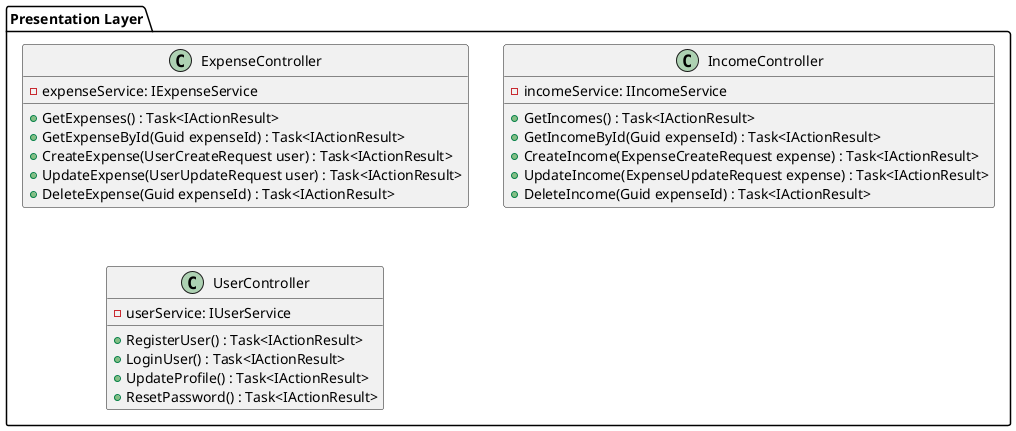 @startuml Presentation

package "Presentation Layer" {
    class ExpenseController {
        - expenseService: IExpenseService
        + GetExpenses() : Task<IActionResult>
        + GetExpenseById(Guid expenseId) : Task<IActionResult>
        + CreateExpense(UserCreateRequest user) : Task<IActionResult>
        + UpdateExpense(UserUpdateRequest user) : Task<IActionResult>
        + DeleteExpense(Guid expenseId) : Task<IActionResult>
    }

    class IncomeController {
        - incomeService: IIncomeService
        + GetIncomes() : Task<IActionResult>
        + GetIncomeById(Guid expenseId) : Task<IActionResult>
        + CreateIncome(ExpenseCreateRequest expense) : Task<IActionResult>
        + UpdateIncome(ExpenseUpdateRequest expense) : Task<IActionResult>
        + DeleteIncome(Guid expenseId) : Task<IActionResult>
    }

    class UserController {
        - userService: IUserService
        + RegisterUser() : Task<IActionResult>
        + LoginUser() : Task<IActionResult>
        + UpdateProfile() : Task<IActionResult>
        + ResetPassword() : Task<IActionResult>
    }
}

@enduml
